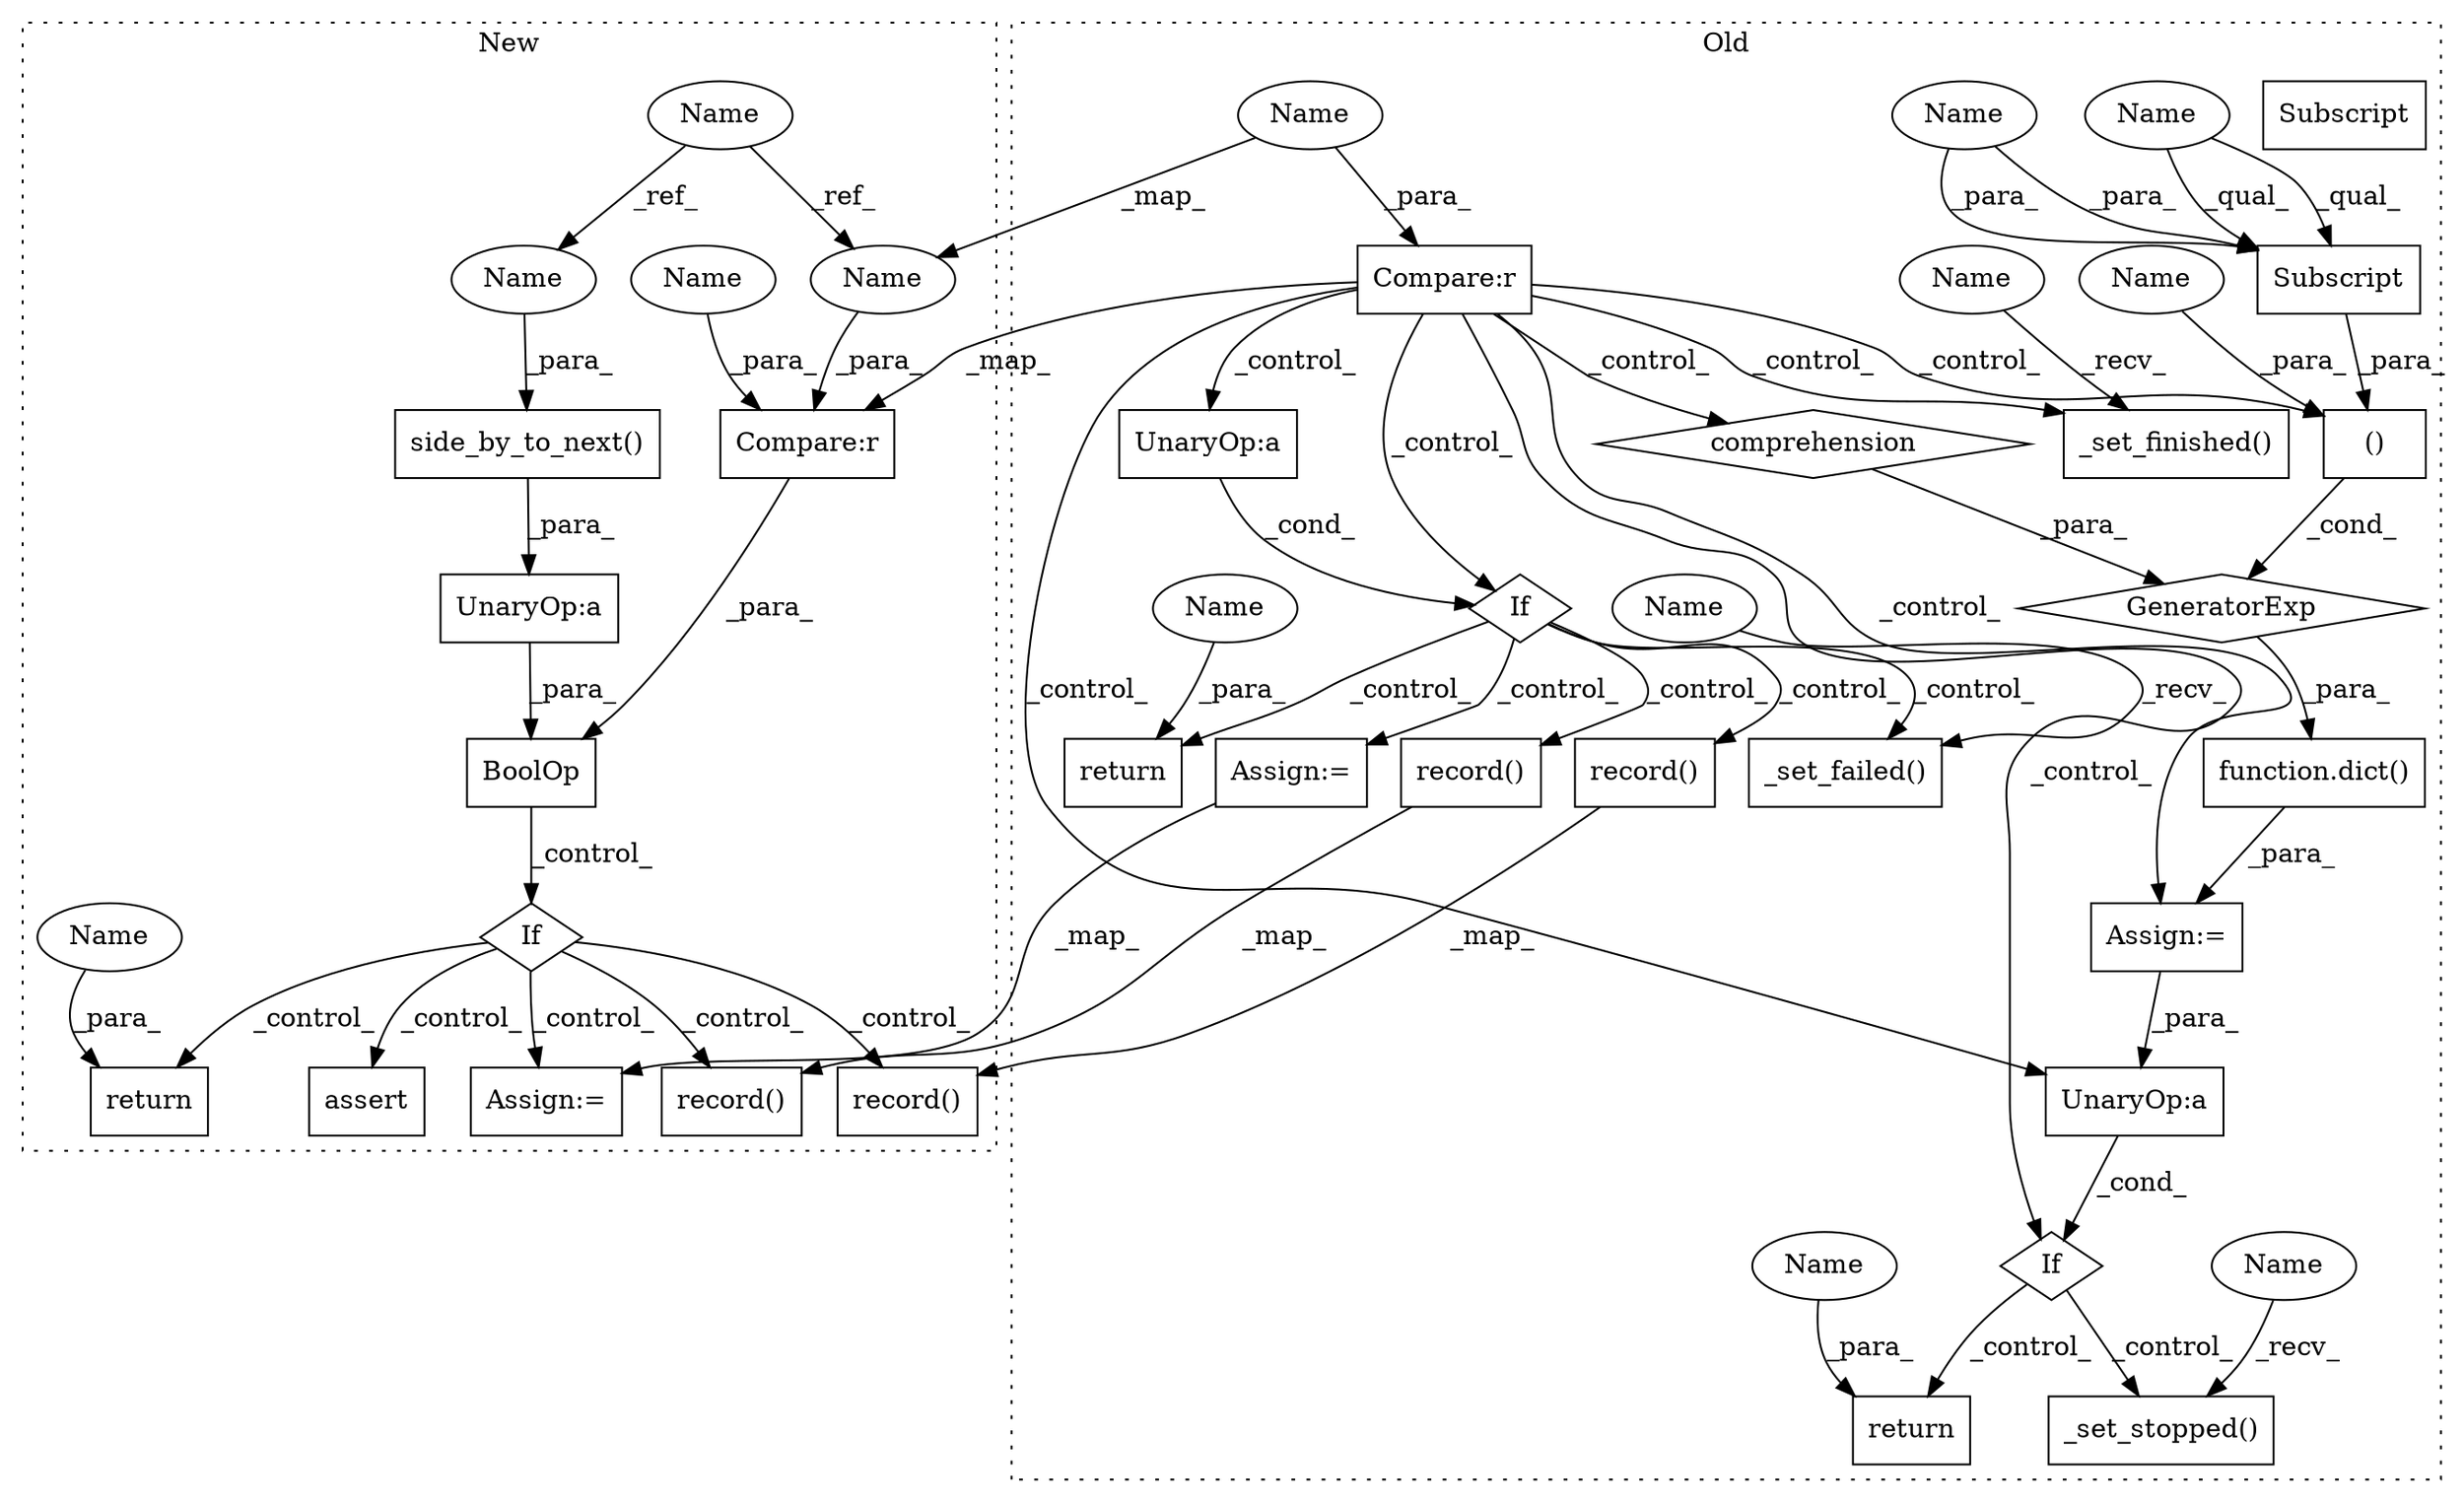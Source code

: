 digraph G {
subgraph cluster0 {
1 [label="If" a="96" s="1821" l="3" shape="diamond"];
3 [label="UnaryOp:a" a="61" s="1824" l="29" shape="box"];
7 [label="Compare:r" a="40" s="1495" l="12" shape="box"];
8 [label="()" a="54" s="1592" l="9" shape="box"];
10 [label="_set_stopped()" a="75" s="1875" l="19" shape="box"];
11 [label="_set_failed()" a="75" s="2107,2127" l="17,1" shape="box"];
12 [label="_set_finished()" a="75" s="1521" l="20" shape="box"];
15 [label="If" a="96" s="2078" l="3" shape="diamond"];
16 [label="UnaryOp:a" a="61" s="2081" l="8" shape="box"];
17 [label="Subscript" a="63" s="1594,0" l="7,0" shape="box"];
19 [label="comprehension" a="45" s="1603" l="3" shape="diamond"];
21 [label="Assign:=" a="68" s="2174" l="3" shape="box"];
22 [label="GeneratorExp" a="55" s="1590" l="1" shape="diamond"];
24 [label="record()" a="75" s="2796,2848" l="27,1" shape="box"];
25 [label="Assign:=" a="68" s="1582" l="3" shape="box"];
26 [label="record()" a="75" s="2728,2782" l="27,1" shape="box"];
28 [label="function.dict()" a="75" s="1585,1591" l="5,40" shape="box"];
29 [label="return" a="93" s="2145" l="7" shape="box"];
30 [label="return" a="93" s="1915" l="7" shape="box"];
35 [label="Name" a="87" s="1495" l="4" shape="ellipse"];
36 [label="Name" a="87" s="1594" l="4" shape="ellipse"];
37 [label="Subscript" a="63" s="1594,0" l="7,0" shape="box"];
38 [label="Name" a="87" s="1521" l="4" shape="ellipse"];
39 [label="Name" a="87" s="2107" l="4" shape="ellipse"];
40 [label="Name" a="87" s="1875" l="4" shape="ellipse"];
41 [label="Name" a="87" s="1599" l="1" shape="ellipse"];
42 [label="Name" a="87" s="1591" l="1" shape="ellipse"];
43 [label="Name" a="87" s="1922" l="4" shape="ellipse"];
44 [label="Name" a="87" s="2152" l="4" shape="ellipse"];
label = "Old";
style="dotted";
}
subgraph cluster1 {
2 [label="side_by_to_next()" a="75" s="1275,1300" l="21,1" shape="box"];
4 [label="UnaryOp:a" a="61" s="1271" l="30" shape="box"];
5 [label="Name" a="87" s="1221" l="4" shape="ellipse"];
6 [label="Compare:r" a="40" s="1255" l="12" shape="box"];
9 [label="BoolOp" a="72" s="1255" l="46" shape="box"];
13 [label="assert" a="65" s="1611" l="7" shape="box"];
14 [label="If" a="96" s="1409" l="3" shape="diamond"];
18 [label="return" a="93" s="1473" l="7" shape="box"];
20 [label="Assign:=" a="68" s="1641" l="3" shape="box"];
23 [label="record()" a="75" s="2054,2106" l="27,1" shape="box"];
27 [label="record()" a="75" s="1990,2044" l="27,1" shape="box"];
31 [label="Name" a="87" s="1480" l="4" shape="ellipse"];
32 [label="Name" a="87" s="1263" l="4" shape="ellipse"];
33 [label="Name" a="87" s="1296" l="4" shape="ellipse"];
34 [label="Name" a="87" s="1255" l="4" shape="ellipse"];
label = "New";
style="dotted";
}
1 -> 30 [label="_control_"];
1 -> 10 [label="_control_"];
2 -> 4 [label="_para_"];
3 -> 1 [label="_cond_"];
4 -> 9 [label="_para_"];
5 -> 34 [label="_ref_"];
5 -> 33 [label="_ref_"];
6 -> 9 [label="_para_"];
7 -> 12 [label="_control_"];
7 -> 16 [label="_control_"];
7 -> 19 [label="_control_"];
7 -> 8 [label="_control_"];
7 -> 6 [label="_map_"];
7 -> 15 [label="_control_"];
7 -> 3 [label="_control_"];
7 -> 1 [label="_control_"];
7 -> 25 [label="_control_"];
8 -> 22 [label="_cond_"];
9 -> 14 [label="_control_"];
14 -> 23 [label="_control_"];
14 -> 27 [label="_control_"];
14 -> 13 [label="_control_"];
14 -> 20 [label="_control_"];
14 -> 18 [label="_control_"];
15 -> 26 [label="_control_"];
15 -> 11 [label="_control_"];
15 -> 21 [label="_control_"];
15 -> 24 [label="_control_"];
15 -> 29 [label="_control_"];
16 -> 15 [label="_cond_"];
19 -> 22 [label="_para_"];
21 -> 20 [label="_map_"];
22 -> 28 [label="_para_"];
24 -> 23 [label="_map_"];
25 -> 3 [label="_para_"];
26 -> 27 [label="_map_"];
28 -> 25 [label="_para_"];
31 -> 18 [label="_para_"];
32 -> 6 [label="_para_"];
33 -> 2 [label="_para_"];
34 -> 6 [label="_para_"];
35 -> 7 [label="_para_"];
35 -> 34 [label="_map_"];
36 -> 37 [label="_qual_"];
36 -> 37 [label="_qual_"];
37 -> 8 [label="_para_"];
38 -> 12 [label="_recv_"];
39 -> 11 [label="_recv_"];
40 -> 10 [label="_recv_"];
41 -> 37 [label="_para_"];
41 -> 37 [label="_para_"];
42 -> 8 [label="_para_"];
43 -> 30 [label="_para_"];
44 -> 29 [label="_para_"];
}